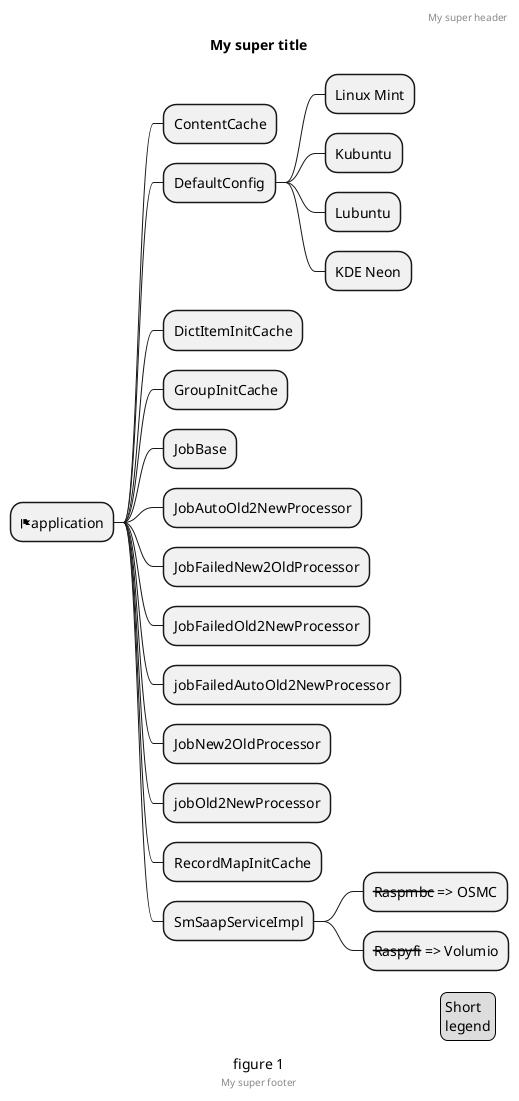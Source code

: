 @startmindmap
'https://plantuml.com/mindmap-diagram

caption figure 1
title My super title

* <&flag>application
** ContentCache
** DefaultConfig
*** Linux Mint
*** Kubuntu
*** Lubuntu
*** KDE Neon
** DictItemInitCache
** GroupInitCache
** JobBase
** JobAutoOld2NewProcessor
** JobFailedNew2OldProcessor
** JobFailedOld2NewProcessor
** jobFailedAutoOld2NewProcessor
** JobNew2OldProcessor
** jobOld2NewProcessor
** RecordMapInitCache
** SmSaapServiceImpl

*** <s>Raspmbc</s> => OSMC
*** <s>Raspyfi</s> => Volumio

header
My super header
endheader

center footer My super footer

legend right
  Short
  legend
endlegend
@endmindmap
